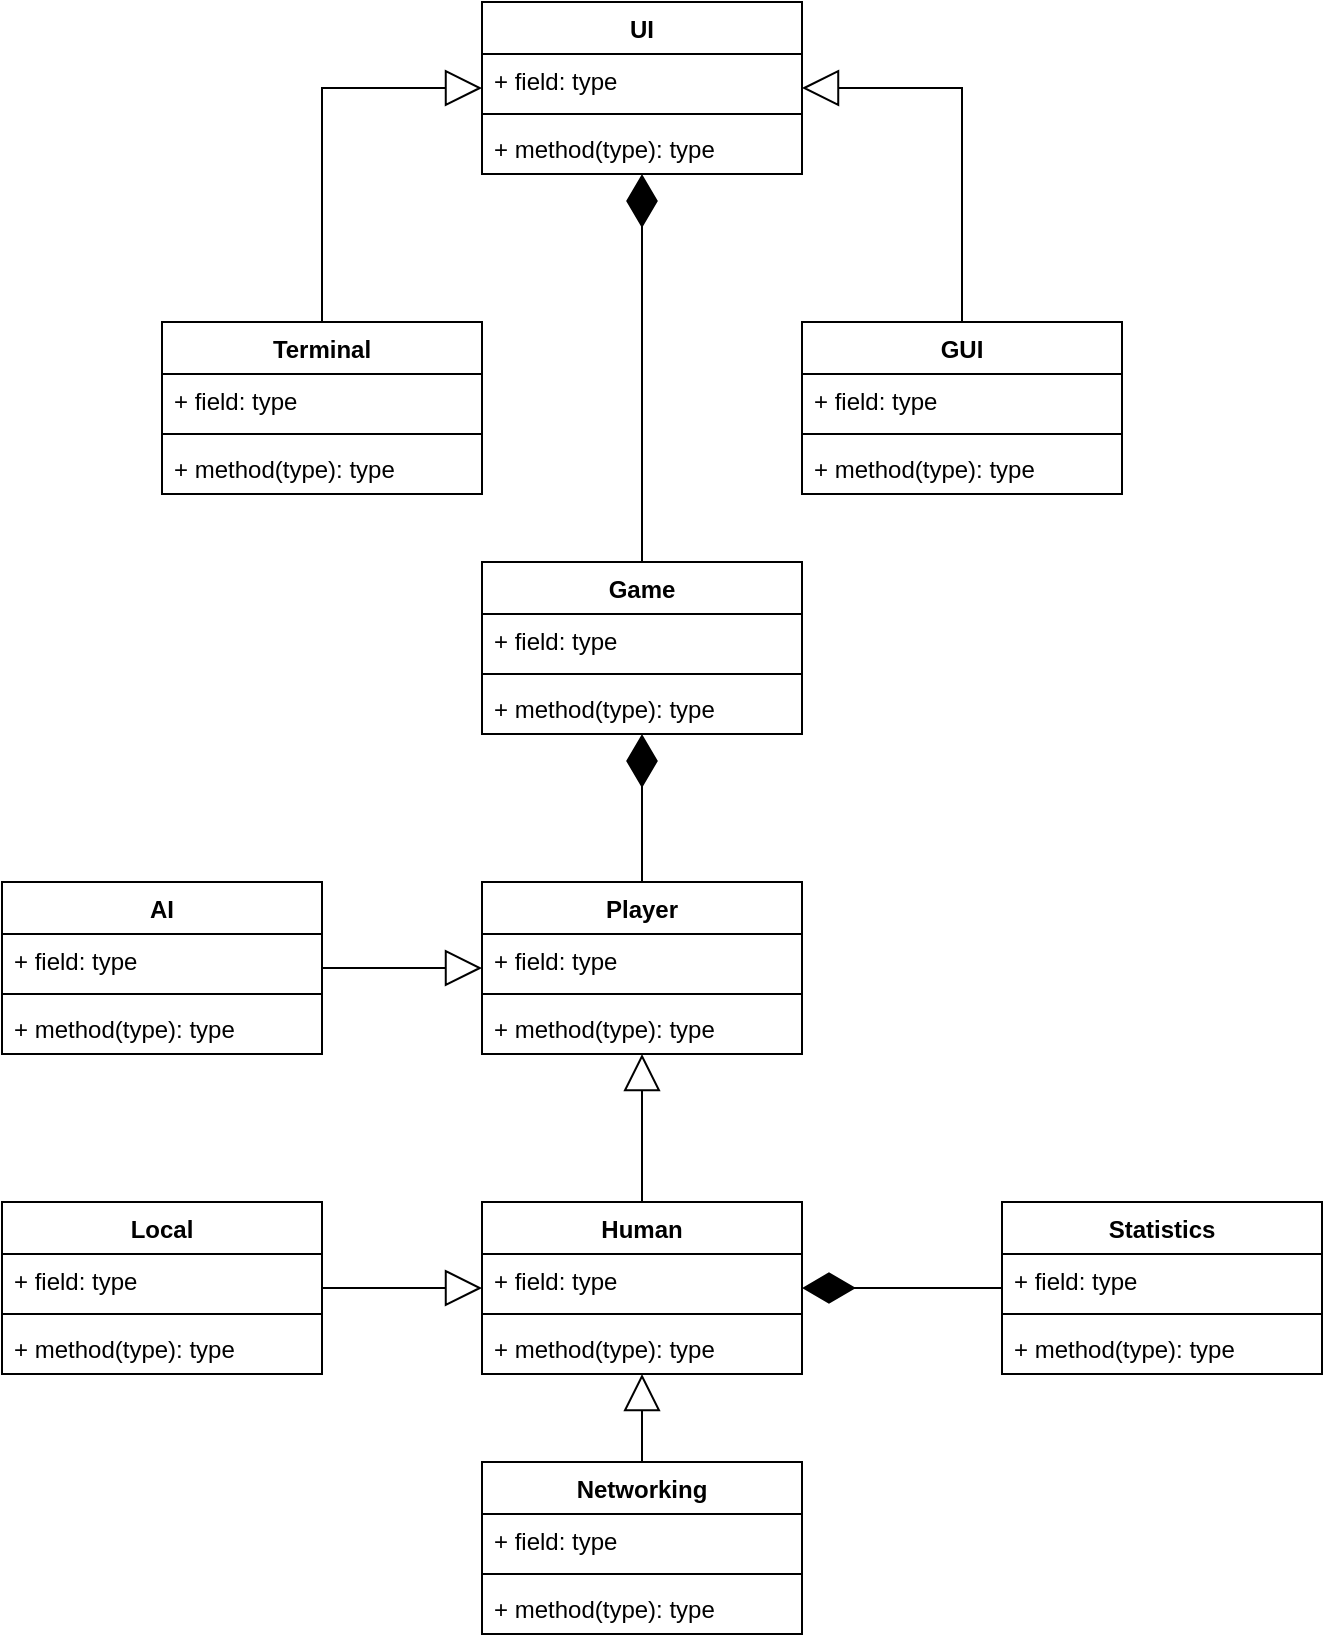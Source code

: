 <mxfile version="20.0.1" type="github">
  <diagram id="Xtzwa6VVvoEg-6TvjeYF" name="Page-1">
    <mxGraphModel dx="1038" dy="617" grid="1" gridSize="10" guides="1" tooltips="1" connect="1" arrows="1" fold="1" page="1" pageScale="1" pageWidth="827" pageHeight="1169" math="0" shadow="0">
      <root>
        <mxCell id="0" />
        <mxCell id="1" parent="0" />
        <mxCell id="zvh0BNXRaEqvuYk_ANei-2" value="Game" style="swimlane;fontStyle=1;align=center;verticalAlign=top;childLayout=stackLayout;horizontal=1;startSize=26;horizontalStack=0;resizeParent=1;resizeParentMax=0;resizeLast=0;collapsible=1;marginBottom=0;" parent="1" vertex="1">
          <mxGeometry x="320" y="280" width="160" height="86" as="geometry" />
        </mxCell>
        <mxCell id="zvh0BNXRaEqvuYk_ANei-3" value="+ field: type" style="text;strokeColor=none;fillColor=none;align=left;verticalAlign=top;spacingLeft=4;spacingRight=4;overflow=hidden;rotatable=0;points=[[0,0.5],[1,0.5]];portConstraint=eastwest;" parent="zvh0BNXRaEqvuYk_ANei-2" vertex="1">
          <mxGeometry y="26" width="160" height="26" as="geometry" />
        </mxCell>
        <mxCell id="zvh0BNXRaEqvuYk_ANei-4" value="" style="line;strokeWidth=1;fillColor=none;align=left;verticalAlign=middle;spacingTop=-1;spacingLeft=3;spacingRight=3;rotatable=0;labelPosition=right;points=[];portConstraint=eastwest;" parent="zvh0BNXRaEqvuYk_ANei-2" vertex="1">
          <mxGeometry y="52" width="160" height="8" as="geometry" />
        </mxCell>
        <mxCell id="zvh0BNXRaEqvuYk_ANei-5" value="+ method(type): type" style="text;strokeColor=none;fillColor=none;align=left;verticalAlign=top;spacingLeft=4;spacingRight=4;overflow=hidden;rotatable=0;points=[[0,0.5],[1,0.5]];portConstraint=eastwest;" parent="zvh0BNXRaEqvuYk_ANei-2" vertex="1">
          <mxGeometry y="60" width="160" height="26" as="geometry" />
        </mxCell>
        <mxCell id="zvh0BNXRaEqvuYk_ANei-6" value="Terminal" style="swimlane;fontStyle=1;align=center;verticalAlign=top;childLayout=stackLayout;horizontal=1;startSize=26;horizontalStack=0;resizeParent=1;resizeParentMax=0;resizeLast=0;collapsible=1;marginBottom=0;" parent="1" vertex="1">
          <mxGeometry x="160" y="160" width="160" height="86" as="geometry" />
        </mxCell>
        <mxCell id="zvh0BNXRaEqvuYk_ANei-7" value="+ field: type" style="text;strokeColor=none;fillColor=none;align=left;verticalAlign=top;spacingLeft=4;spacingRight=4;overflow=hidden;rotatable=0;points=[[0,0.5],[1,0.5]];portConstraint=eastwest;" parent="zvh0BNXRaEqvuYk_ANei-6" vertex="1">
          <mxGeometry y="26" width="160" height="26" as="geometry" />
        </mxCell>
        <mxCell id="zvh0BNXRaEqvuYk_ANei-8" value="" style="line;strokeWidth=1;fillColor=none;align=left;verticalAlign=middle;spacingTop=-1;spacingLeft=3;spacingRight=3;rotatable=0;labelPosition=right;points=[];portConstraint=eastwest;" parent="zvh0BNXRaEqvuYk_ANei-6" vertex="1">
          <mxGeometry y="52" width="160" height="8" as="geometry" />
        </mxCell>
        <mxCell id="zvh0BNXRaEqvuYk_ANei-9" value="+ method(type): type" style="text;strokeColor=none;fillColor=none;align=left;verticalAlign=top;spacingLeft=4;spacingRight=4;overflow=hidden;rotatable=0;points=[[0,0.5],[1,0.5]];portConstraint=eastwest;" parent="zvh0BNXRaEqvuYk_ANei-6" vertex="1">
          <mxGeometry y="60" width="160" height="26" as="geometry" />
        </mxCell>
        <mxCell id="zvh0BNXRaEqvuYk_ANei-10" value="GUI" style="swimlane;fontStyle=1;align=center;verticalAlign=top;childLayout=stackLayout;horizontal=1;startSize=26;horizontalStack=0;resizeParent=1;resizeParentMax=0;resizeLast=0;collapsible=1;marginBottom=0;" parent="1" vertex="1">
          <mxGeometry x="480" y="160" width="160" height="86" as="geometry" />
        </mxCell>
        <mxCell id="zvh0BNXRaEqvuYk_ANei-11" value="+ field: type" style="text;strokeColor=none;fillColor=none;align=left;verticalAlign=top;spacingLeft=4;spacingRight=4;overflow=hidden;rotatable=0;points=[[0,0.5],[1,0.5]];portConstraint=eastwest;" parent="zvh0BNXRaEqvuYk_ANei-10" vertex="1">
          <mxGeometry y="26" width="160" height="26" as="geometry" />
        </mxCell>
        <mxCell id="zvh0BNXRaEqvuYk_ANei-12" value="" style="line;strokeWidth=1;fillColor=none;align=left;verticalAlign=middle;spacingTop=-1;spacingLeft=3;spacingRight=3;rotatable=0;labelPosition=right;points=[];portConstraint=eastwest;" parent="zvh0BNXRaEqvuYk_ANei-10" vertex="1">
          <mxGeometry y="52" width="160" height="8" as="geometry" />
        </mxCell>
        <mxCell id="zvh0BNXRaEqvuYk_ANei-13" value="+ method(type): type" style="text;strokeColor=none;fillColor=none;align=left;verticalAlign=top;spacingLeft=4;spacingRight=4;overflow=hidden;rotatable=0;points=[[0,0.5],[1,0.5]];portConstraint=eastwest;" parent="zvh0BNXRaEqvuYk_ANei-10" vertex="1">
          <mxGeometry y="60" width="160" height="26" as="geometry" />
        </mxCell>
        <mxCell id="zvh0BNXRaEqvuYk_ANei-19" value="UI" style="swimlane;fontStyle=1;align=center;verticalAlign=top;childLayout=stackLayout;horizontal=1;startSize=26;horizontalStack=0;resizeParent=1;resizeParentMax=0;resizeLast=0;collapsible=1;marginBottom=0;" parent="1" vertex="1">
          <mxGeometry x="320" width="160" height="86" as="geometry" />
        </mxCell>
        <mxCell id="zvh0BNXRaEqvuYk_ANei-20" value="+ field: type" style="text;strokeColor=none;fillColor=none;align=left;verticalAlign=top;spacingLeft=4;spacingRight=4;overflow=hidden;rotatable=0;points=[[0,0.5],[1,0.5]];portConstraint=eastwest;" parent="zvh0BNXRaEqvuYk_ANei-19" vertex="1">
          <mxGeometry y="26" width="160" height="26" as="geometry" />
        </mxCell>
        <mxCell id="zvh0BNXRaEqvuYk_ANei-21" value="" style="line;strokeWidth=1;fillColor=none;align=left;verticalAlign=middle;spacingTop=-1;spacingLeft=3;spacingRight=3;rotatable=0;labelPosition=right;points=[];portConstraint=eastwest;" parent="zvh0BNXRaEqvuYk_ANei-19" vertex="1">
          <mxGeometry y="52" width="160" height="8" as="geometry" />
        </mxCell>
        <mxCell id="zvh0BNXRaEqvuYk_ANei-22" value="+ method(type): type" style="text;strokeColor=none;fillColor=none;align=left;verticalAlign=top;spacingLeft=4;spacingRight=4;overflow=hidden;rotatable=0;points=[[0,0.5],[1,0.5]];portConstraint=eastwest;" parent="zvh0BNXRaEqvuYk_ANei-19" vertex="1">
          <mxGeometry y="60" width="160" height="26" as="geometry" />
        </mxCell>
        <mxCell id="zvh0BNXRaEqvuYk_ANei-25" value="" style="endArrow=diamondThin;endFill=1;endSize=24;html=1;rounded=0;" parent="1" target="zvh0BNXRaEqvuYk_ANei-19" edge="1" source="zvh0BNXRaEqvuYk_ANei-2">
          <mxGeometry width="160" relative="1" as="geometry">
            <mxPoint x="320" y="320" as="sourcePoint" />
            <mxPoint x="420" y="270" as="targetPoint" />
            <Array as="points" />
          </mxGeometry>
        </mxCell>
        <mxCell id="zvh0BNXRaEqvuYk_ANei-28" value="AI" style="swimlane;fontStyle=1;align=center;verticalAlign=top;childLayout=stackLayout;horizontal=1;startSize=26;horizontalStack=0;resizeParent=1;resizeParentMax=0;resizeLast=0;collapsible=1;marginBottom=0;" parent="1" vertex="1">
          <mxGeometry x="80" y="440" width="160" height="86" as="geometry" />
        </mxCell>
        <mxCell id="zvh0BNXRaEqvuYk_ANei-29" value="+ field: type" style="text;strokeColor=none;fillColor=none;align=left;verticalAlign=top;spacingLeft=4;spacingRight=4;overflow=hidden;rotatable=0;points=[[0,0.5],[1,0.5]];portConstraint=eastwest;" parent="zvh0BNXRaEqvuYk_ANei-28" vertex="1">
          <mxGeometry y="26" width="160" height="26" as="geometry" />
        </mxCell>
        <mxCell id="zvh0BNXRaEqvuYk_ANei-30" value="" style="line;strokeWidth=1;fillColor=none;align=left;verticalAlign=middle;spacingTop=-1;spacingLeft=3;spacingRight=3;rotatable=0;labelPosition=right;points=[];portConstraint=eastwest;" parent="zvh0BNXRaEqvuYk_ANei-28" vertex="1">
          <mxGeometry y="52" width="160" height="8" as="geometry" />
        </mxCell>
        <mxCell id="zvh0BNXRaEqvuYk_ANei-31" value="+ method(type): type" style="text;strokeColor=none;fillColor=none;align=left;verticalAlign=top;spacingLeft=4;spacingRight=4;overflow=hidden;rotatable=0;points=[[0,0.5],[1,0.5]];portConstraint=eastwest;" parent="zvh0BNXRaEqvuYk_ANei-28" vertex="1">
          <mxGeometry y="60" width="160" height="26" as="geometry" />
        </mxCell>
        <mxCell id="zvh0BNXRaEqvuYk_ANei-32" value="" style="endArrow=diamondThin;endFill=1;endSize=24;html=1;rounded=0;exitX=0.5;exitY=0;exitDx=0;exitDy=0;" parent="1" source="a4NBhfSJMRjFoHTR3aRK-1" target="zvh0BNXRaEqvuYk_ANei-2" edge="1">
          <mxGeometry width="160" relative="1" as="geometry">
            <mxPoint x="290" y="490" as="sourcePoint" />
            <mxPoint x="450" y="490" as="targetPoint" />
            <Array as="points">
              <mxPoint x="400" y="443" />
            </Array>
          </mxGeometry>
        </mxCell>
        <mxCell id="a4NBhfSJMRjFoHTR3aRK-1" value="Player" style="swimlane;fontStyle=1;align=center;verticalAlign=top;childLayout=stackLayout;horizontal=1;startSize=26;horizontalStack=0;resizeParent=1;resizeParentMax=0;resizeLast=0;collapsible=1;marginBottom=0;" parent="1" vertex="1">
          <mxGeometry x="320" y="440" width="160" height="86" as="geometry" />
        </mxCell>
        <mxCell id="a4NBhfSJMRjFoHTR3aRK-2" value="+ field: type" style="text;strokeColor=none;fillColor=none;align=left;verticalAlign=top;spacingLeft=4;spacingRight=4;overflow=hidden;rotatable=0;points=[[0,0.5],[1,0.5]];portConstraint=eastwest;" parent="a4NBhfSJMRjFoHTR3aRK-1" vertex="1">
          <mxGeometry y="26" width="160" height="26" as="geometry" />
        </mxCell>
        <mxCell id="a4NBhfSJMRjFoHTR3aRK-3" value="" style="line;strokeWidth=1;fillColor=none;align=left;verticalAlign=middle;spacingTop=-1;spacingLeft=3;spacingRight=3;rotatable=0;labelPosition=right;points=[];portConstraint=eastwest;" parent="a4NBhfSJMRjFoHTR3aRK-1" vertex="1">
          <mxGeometry y="52" width="160" height="8" as="geometry" />
        </mxCell>
        <mxCell id="a4NBhfSJMRjFoHTR3aRK-4" value="+ method(type): type" style="text;strokeColor=none;fillColor=none;align=left;verticalAlign=top;spacingLeft=4;spacingRight=4;overflow=hidden;rotatable=0;points=[[0,0.5],[1,0.5]];portConstraint=eastwest;" parent="a4NBhfSJMRjFoHTR3aRK-1" vertex="1">
          <mxGeometry y="60" width="160" height="26" as="geometry" />
        </mxCell>
        <mxCell id="a4NBhfSJMRjFoHTR3aRK-5" value="Human" style="swimlane;fontStyle=1;align=center;verticalAlign=top;childLayout=stackLayout;horizontal=1;startSize=26;horizontalStack=0;resizeParent=1;resizeParentMax=0;resizeLast=0;collapsible=1;marginBottom=0;" parent="1" vertex="1">
          <mxGeometry x="320" y="600" width="160" height="86" as="geometry" />
        </mxCell>
        <mxCell id="a4NBhfSJMRjFoHTR3aRK-6" value="+ field: type" style="text;strokeColor=none;fillColor=none;align=left;verticalAlign=top;spacingLeft=4;spacingRight=4;overflow=hidden;rotatable=0;points=[[0,0.5],[1,0.5]];portConstraint=eastwest;" parent="a4NBhfSJMRjFoHTR3aRK-5" vertex="1">
          <mxGeometry y="26" width="160" height="26" as="geometry" />
        </mxCell>
        <mxCell id="a4NBhfSJMRjFoHTR3aRK-7" value="" style="line;strokeWidth=1;fillColor=none;align=left;verticalAlign=middle;spacingTop=-1;spacingLeft=3;spacingRight=3;rotatable=0;labelPosition=right;points=[];portConstraint=eastwest;" parent="a4NBhfSJMRjFoHTR3aRK-5" vertex="1">
          <mxGeometry y="52" width="160" height="8" as="geometry" />
        </mxCell>
        <mxCell id="a4NBhfSJMRjFoHTR3aRK-8" value="+ method(type): type" style="text;strokeColor=none;fillColor=none;align=left;verticalAlign=top;spacingLeft=4;spacingRight=4;overflow=hidden;rotatable=0;points=[[0,0.5],[1,0.5]];portConstraint=eastwest;" parent="a4NBhfSJMRjFoHTR3aRK-5" vertex="1">
          <mxGeometry y="60" width="160" height="26" as="geometry" />
        </mxCell>
        <mxCell id="a4NBhfSJMRjFoHTR3aRK-9" value="Networking" style="swimlane;fontStyle=1;align=center;verticalAlign=top;childLayout=stackLayout;horizontal=1;startSize=26;horizontalStack=0;resizeParent=1;resizeParentMax=0;resizeLast=0;collapsible=1;marginBottom=0;" parent="1" vertex="1">
          <mxGeometry x="320" y="730" width="160" height="86" as="geometry" />
        </mxCell>
        <mxCell id="a4NBhfSJMRjFoHTR3aRK-10" value="+ field: type" style="text;strokeColor=none;fillColor=none;align=left;verticalAlign=top;spacingLeft=4;spacingRight=4;overflow=hidden;rotatable=0;points=[[0,0.5],[1,0.5]];portConstraint=eastwest;" parent="a4NBhfSJMRjFoHTR3aRK-9" vertex="1">
          <mxGeometry y="26" width="160" height="26" as="geometry" />
        </mxCell>
        <mxCell id="a4NBhfSJMRjFoHTR3aRK-11" value="" style="line;strokeWidth=1;fillColor=none;align=left;verticalAlign=middle;spacingTop=-1;spacingLeft=3;spacingRight=3;rotatable=0;labelPosition=right;points=[];portConstraint=eastwest;" parent="a4NBhfSJMRjFoHTR3aRK-9" vertex="1">
          <mxGeometry y="52" width="160" height="8" as="geometry" />
        </mxCell>
        <mxCell id="a4NBhfSJMRjFoHTR3aRK-12" value="+ method(type): type" style="text;strokeColor=none;fillColor=none;align=left;verticalAlign=top;spacingLeft=4;spacingRight=4;overflow=hidden;rotatable=0;points=[[0,0.5],[1,0.5]];portConstraint=eastwest;" parent="a4NBhfSJMRjFoHTR3aRK-9" vertex="1">
          <mxGeometry y="60" width="160" height="26" as="geometry" />
        </mxCell>
        <mxCell id="a4NBhfSJMRjFoHTR3aRK-17" value="Local" style="swimlane;fontStyle=1;align=center;verticalAlign=top;childLayout=stackLayout;horizontal=1;startSize=26;horizontalStack=0;resizeParent=1;resizeParentMax=0;resizeLast=0;collapsible=1;marginBottom=0;" parent="1" vertex="1">
          <mxGeometry x="80" y="600" width="160" height="86" as="geometry" />
        </mxCell>
        <mxCell id="a4NBhfSJMRjFoHTR3aRK-18" value="+ field: type" style="text;strokeColor=none;fillColor=none;align=left;verticalAlign=top;spacingLeft=4;spacingRight=4;overflow=hidden;rotatable=0;points=[[0,0.5],[1,0.5]];portConstraint=eastwest;" parent="a4NBhfSJMRjFoHTR3aRK-17" vertex="1">
          <mxGeometry y="26" width="160" height="26" as="geometry" />
        </mxCell>
        <mxCell id="a4NBhfSJMRjFoHTR3aRK-19" value="" style="line;strokeWidth=1;fillColor=none;align=left;verticalAlign=middle;spacingTop=-1;spacingLeft=3;spacingRight=3;rotatable=0;labelPosition=right;points=[];portConstraint=eastwest;" parent="a4NBhfSJMRjFoHTR3aRK-17" vertex="1">
          <mxGeometry y="52" width="160" height="8" as="geometry" />
        </mxCell>
        <mxCell id="a4NBhfSJMRjFoHTR3aRK-20" value="+ method(type): type" style="text;strokeColor=none;fillColor=none;align=left;verticalAlign=top;spacingLeft=4;spacingRight=4;overflow=hidden;rotatable=0;points=[[0,0.5],[1,0.5]];portConstraint=eastwest;" parent="a4NBhfSJMRjFoHTR3aRK-17" vertex="1">
          <mxGeometry y="60" width="160" height="26" as="geometry" />
        </mxCell>
        <mxCell id="4D1YSKRCDHBC9nBtYqDq-3" value="" style="endArrow=block;endSize=16;endFill=0;html=1;rounded=0;" edge="1" parent="1" source="zvh0BNXRaEqvuYk_ANei-6" target="zvh0BNXRaEqvuYk_ANei-19">
          <mxGeometry width="160" relative="1" as="geometry">
            <mxPoint x="120" y="85" as="sourcePoint" />
            <mxPoint x="280" y="85" as="targetPoint" />
            <Array as="points">
              <mxPoint x="240" y="43" />
            </Array>
          </mxGeometry>
        </mxCell>
        <mxCell id="4D1YSKRCDHBC9nBtYqDq-5" value="" style="endArrow=block;endSize=16;endFill=0;html=1;rounded=0;" edge="1" parent="1" source="zvh0BNXRaEqvuYk_ANei-10" target="zvh0BNXRaEqvuYk_ANei-19">
          <mxGeometry width="160" relative="1" as="geometry">
            <mxPoint x="660" y="170" as="sourcePoint" />
            <mxPoint x="740" y="53" as="targetPoint" />
            <Array as="points">
              <mxPoint x="560" y="43" />
            </Array>
          </mxGeometry>
        </mxCell>
        <mxCell id="4D1YSKRCDHBC9nBtYqDq-6" value="" style="endArrow=block;endSize=16;endFill=0;html=1;rounded=0;" edge="1" parent="1" source="zvh0BNXRaEqvuYk_ANei-28" target="a4NBhfSJMRjFoHTR3aRK-1">
          <mxGeometry width="160" relative="1" as="geometry">
            <mxPoint x="190" y="417" as="sourcePoint" />
            <mxPoint x="270" y="300" as="targetPoint" />
            <Array as="points" />
          </mxGeometry>
        </mxCell>
        <mxCell id="4D1YSKRCDHBC9nBtYqDq-7" value="" style="endArrow=block;endSize=16;endFill=0;html=1;rounded=0;" edge="1" parent="1" source="a4NBhfSJMRjFoHTR3aRK-5" target="a4NBhfSJMRjFoHTR3aRK-1">
          <mxGeometry width="160" relative="1" as="geometry">
            <mxPoint x="570" y="643" as="sourcePoint" />
            <mxPoint x="650" y="526" as="targetPoint" />
            <Array as="points" />
          </mxGeometry>
        </mxCell>
        <mxCell id="4D1YSKRCDHBC9nBtYqDq-8" value="" style="endArrow=block;endSize=16;endFill=0;html=1;rounded=0;" edge="1" parent="1" source="a4NBhfSJMRjFoHTR3aRK-17" target="a4NBhfSJMRjFoHTR3aRK-5">
          <mxGeometry width="160" relative="1" as="geometry">
            <mxPoint x="290" y="657" as="sourcePoint" />
            <mxPoint x="370" y="540" as="targetPoint" />
            <Array as="points" />
          </mxGeometry>
        </mxCell>
        <mxCell id="4D1YSKRCDHBC9nBtYqDq-9" value="" style="endArrow=block;endSize=16;endFill=0;html=1;rounded=0;" edge="1" parent="1" source="a4NBhfSJMRjFoHTR3aRK-9" target="a4NBhfSJMRjFoHTR3aRK-5">
          <mxGeometry width="160" relative="1" as="geometry">
            <mxPoint x="410" y="610" as="sourcePoint" />
            <mxPoint x="410" y="536" as="targetPoint" />
            <Array as="points" />
          </mxGeometry>
        </mxCell>
        <mxCell id="4D1YSKRCDHBC9nBtYqDq-10" value="Statistics" style="swimlane;fontStyle=1;align=center;verticalAlign=top;childLayout=stackLayout;horizontal=1;startSize=26;horizontalStack=0;resizeParent=1;resizeParentMax=0;resizeLast=0;collapsible=1;marginBottom=0;" vertex="1" parent="1">
          <mxGeometry x="580" y="600" width="160" height="86" as="geometry" />
        </mxCell>
        <mxCell id="4D1YSKRCDHBC9nBtYqDq-11" value="+ field: type" style="text;strokeColor=none;fillColor=none;align=left;verticalAlign=top;spacingLeft=4;spacingRight=4;overflow=hidden;rotatable=0;points=[[0,0.5],[1,0.5]];portConstraint=eastwest;" vertex="1" parent="4D1YSKRCDHBC9nBtYqDq-10">
          <mxGeometry y="26" width="160" height="26" as="geometry" />
        </mxCell>
        <mxCell id="4D1YSKRCDHBC9nBtYqDq-12" value="" style="line;strokeWidth=1;fillColor=none;align=left;verticalAlign=middle;spacingTop=-1;spacingLeft=3;spacingRight=3;rotatable=0;labelPosition=right;points=[];portConstraint=eastwest;" vertex="1" parent="4D1YSKRCDHBC9nBtYqDq-10">
          <mxGeometry y="52" width="160" height="8" as="geometry" />
        </mxCell>
        <mxCell id="4D1YSKRCDHBC9nBtYqDq-13" value="+ method(type): type" style="text;strokeColor=none;fillColor=none;align=left;verticalAlign=top;spacingLeft=4;spacingRight=4;overflow=hidden;rotatable=0;points=[[0,0.5],[1,0.5]];portConstraint=eastwest;" vertex="1" parent="4D1YSKRCDHBC9nBtYqDq-10">
          <mxGeometry y="60" width="160" height="26" as="geometry" />
        </mxCell>
        <mxCell id="4D1YSKRCDHBC9nBtYqDq-15" value="" style="endArrow=diamondThin;endFill=1;endSize=24;html=1;rounded=0;" edge="1" parent="1" source="4D1YSKRCDHBC9nBtYqDq-10" target="a4NBhfSJMRjFoHTR3aRK-5">
          <mxGeometry width="160" relative="1" as="geometry">
            <mxPoint x="540" y="659" as="sourcePoint" />
            <mxPoint x="540" y="585" as="targetPoint" />
            <Array as="points" />
          </mxGeometry>
        </mxCell>
      </root>
    </mxGraphModel>
  </diagram>
</mxfile>
